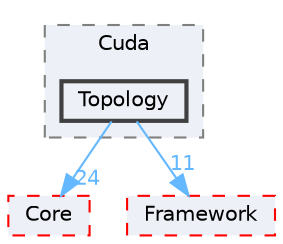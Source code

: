 digraph "D:/Peridyno/peridyno/src/Topology/Cuda/Topology"
{
 // LATEX_PDF_SIZE
  bgcolor="transparent";
  edge [fontname=Helvetica,fontsize=10,labelfontname=Helvetica,labelfontsize=10];
  node [fontname=Helvetica,fontsize=10,shape=box,height=0.2,width=0.4];
  compound=true
  subgraph clusterdir_47e3abb3b8d15cc04336db3a85fcf0c7 {
    graph [ bgcolor="#edf0f7", pencolor="grey50", label="Cuda", fontname=Helvetica,fontsize=10 style="filled,dashed", URL="dir_47e3abb3b8d15cc04336db3a85fcf0c7.html",tooltip=""]
  dir_acf531aa428883c481dad4770768fca0 [label="Topology", fillcolor="#edf0f7", color="grey25", style="filled,bold", URL="dir_acf531aa428883c481dad4770768fca0.html",tooltip=""];
  }
  dir_18ab09de471ddf4a6c726bf6f36eb1c9 [label="Core", fillcolor="#edf0f7", color="red", style="filled,dashed", URL="dir_18ab09de471ddf4a6c726bf6f36eb1c9.html",tooltip=""];
  dir_72c161997c5186b0a4bbf39a44809cf4 [label="Framework", fillcolor="#edf0f7", color="red", style="filled,dashed", URL="dir_72c161997c5186b0a4bbf39a44809cf4.html",tooltip=""];
  dir_acf531aa428883c481dad4770768fca0->dir_18ab09de471ddf4a6c726bf6f36eb1c9 [headlabel="24", labeldistance=1.5 headhref="dir_000082_000014.html" href="dir_000082_000014.html" color="steelblue1" fontcolor="steelblue1"];
  dir_acf531aa428883c481dad4770768fca0->dir_72c161997c5186b0a4bbf39a44809cf4 [headlabel="11", labeldistance=1.5 headhref="dir_000082_000027.html" href="dir_000082_000027.html" color="steelblue1" fontcolor="steelblue1"];
}
